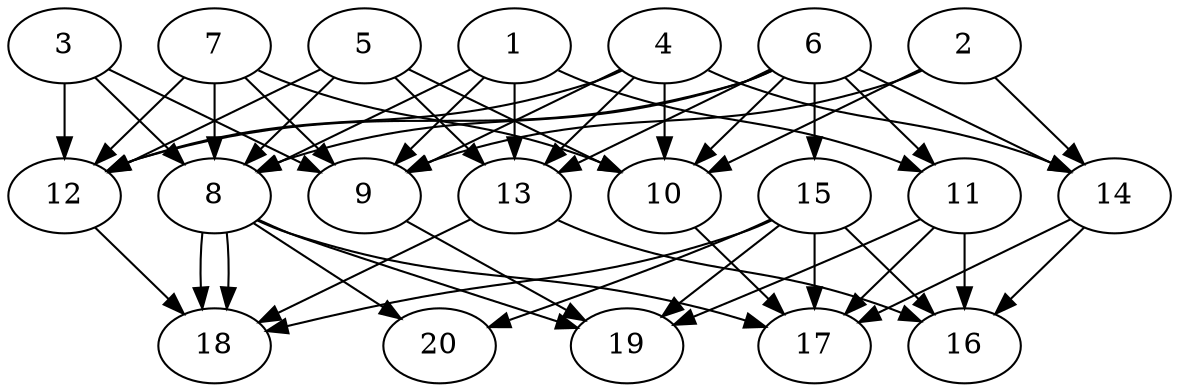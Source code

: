 // DAG automatically generated by daggen at Tue Jul 23 14:34:08 2019
// ./daggen --dot -n 20 --ccr 0.4 --fat 0.7 --regular 0.5 --density 0.8 --mindata 5242880 --maxdata 52428800 
digraph G {
  1 [size="57704960", alpha="0.18", expect_size="23081984"] 
  1 -> 8 [size ="23081984"]
  1 -> 9 [size ="23081984"]
  1 -> 11 [size ="23081984"]
  1 -> 13 [size ="23081984"]
  2 [size="24768000", alpha="0.17", expect_size="9907200"] 
  2 -> 9 [size ="9907200"]
  2 -> 10 [size ="9907200"]
  2 -> 14 [size ="9907200"]
  3 [size="78901760", alpha="0.17", expect_size="31560704"] 
  3 -> 8 [size ="31560704"]
  3 -> 9 [size ="31560704"]
  3 -> 12 [size ="31560704"]
  4 [size="73469440", alpha="0.09", expect_size="29387776"] 
  4 -> 9 [size ="29387776"]
  4 -> 10 [size ="29387776"]
  4 -> 12 [size ="29387776"]
  4 -> 13 [size ="29387776"]
  4 -> 14 [size ="29387776"]
  5 [size="60846080", alpha="0.11", expect_size="24338432"] 
  5 -> 8 [size ="24338432"]
  5 -> 10 [size ="24338432"]
  5 -> 12 [size ="24338432"]
  5 -> 13 [size ="24338432"]
  6 [size="55900160", alpha="0.08", expect_size="22360064"] 
  6 -> 8 [size ="22360064"]
  6 -> 10 [size ="22360064"]
  6 -> 11 [size ="22360064"]
  6 -> 12 [size ="22360064"]
  6 -> 13 [size ="22360064"]
  6 -> 14 [size ="22360064"]
  6 -> 15 [size ="22360064"]
  7 [size="44812800", alpha="0.05", expect_size="17925120"] 
  7 -> 8 [size ="17925120"]
  7 -> 9 [size ="17925120"]
  7 -> 10 [size ="17925120"]
  7 -> 12 [size ="17925120"]
  8 [size="118108160", alpha="0.20", expect_size="47243264"] 
  8 -> 17 [size ="47243264"]
  8 -> 18 [size ="47243264"]
  8 -> 18 [size ="47243264"]
  8 -> 19 [size ="47243264"]
  8 -> 20 [size ="47243264"]
  9 [size="79892480", alpha="0.14", expect_size="31956992"] 
  9 -> 19 [size ="31956992"]
  10 [size="57354240", alpha="0.05", expect_size="22941696"] 
  10 -> 17 [size ="22941696"]
  11 [size="36177920", alpha="0.11", expect_size="14471168"] 
  11 -> 16 [size ="14471168"]
  11 -> 17 [size ="14471168"]
  11 -> 19 [size ="14471168"]
  12 [size="26135040", alpha="0.18", expect_size="10454016"] 
  12 -> 18 [size ="10454016"]
  13 [size="125268480", alpha="0.20", expect_size="50107392"] 
  13 -> 16 [size ="50107392"]
  13 -> 18 [size ="50107392"]
  14 [size="107550720", alpha="0.16", expect_size="43020288"] 
  14 -> 16 [size ="43020288"]
  14 -> 17 [size ="43020288"]
  15 [size="43937280", alpha="0.12", expect_size="17574912"] 
  15 -> 16 [size ="17574912"]
  15 -> 17 [size ="17574912"]
  15 -> 18 [size ="17574912"]
  15 -> 19 [size ="17574912"]
  15 -> 20 [size ="17574912"]
  16 [size="111503360", alpha="0.06", expect_size="44601344"] 
  17 [size="42429440", alpha="0.13", expect_size="16971776"] 
  18 [size="69007360", alpha="0.14", expect_size="27602944"] 
  19 [size="67548160", alpha="0.07", expect_size="27019264"] 
  20 [size="33159680", alpha="0.10", expect_size="13263872"] 
}
